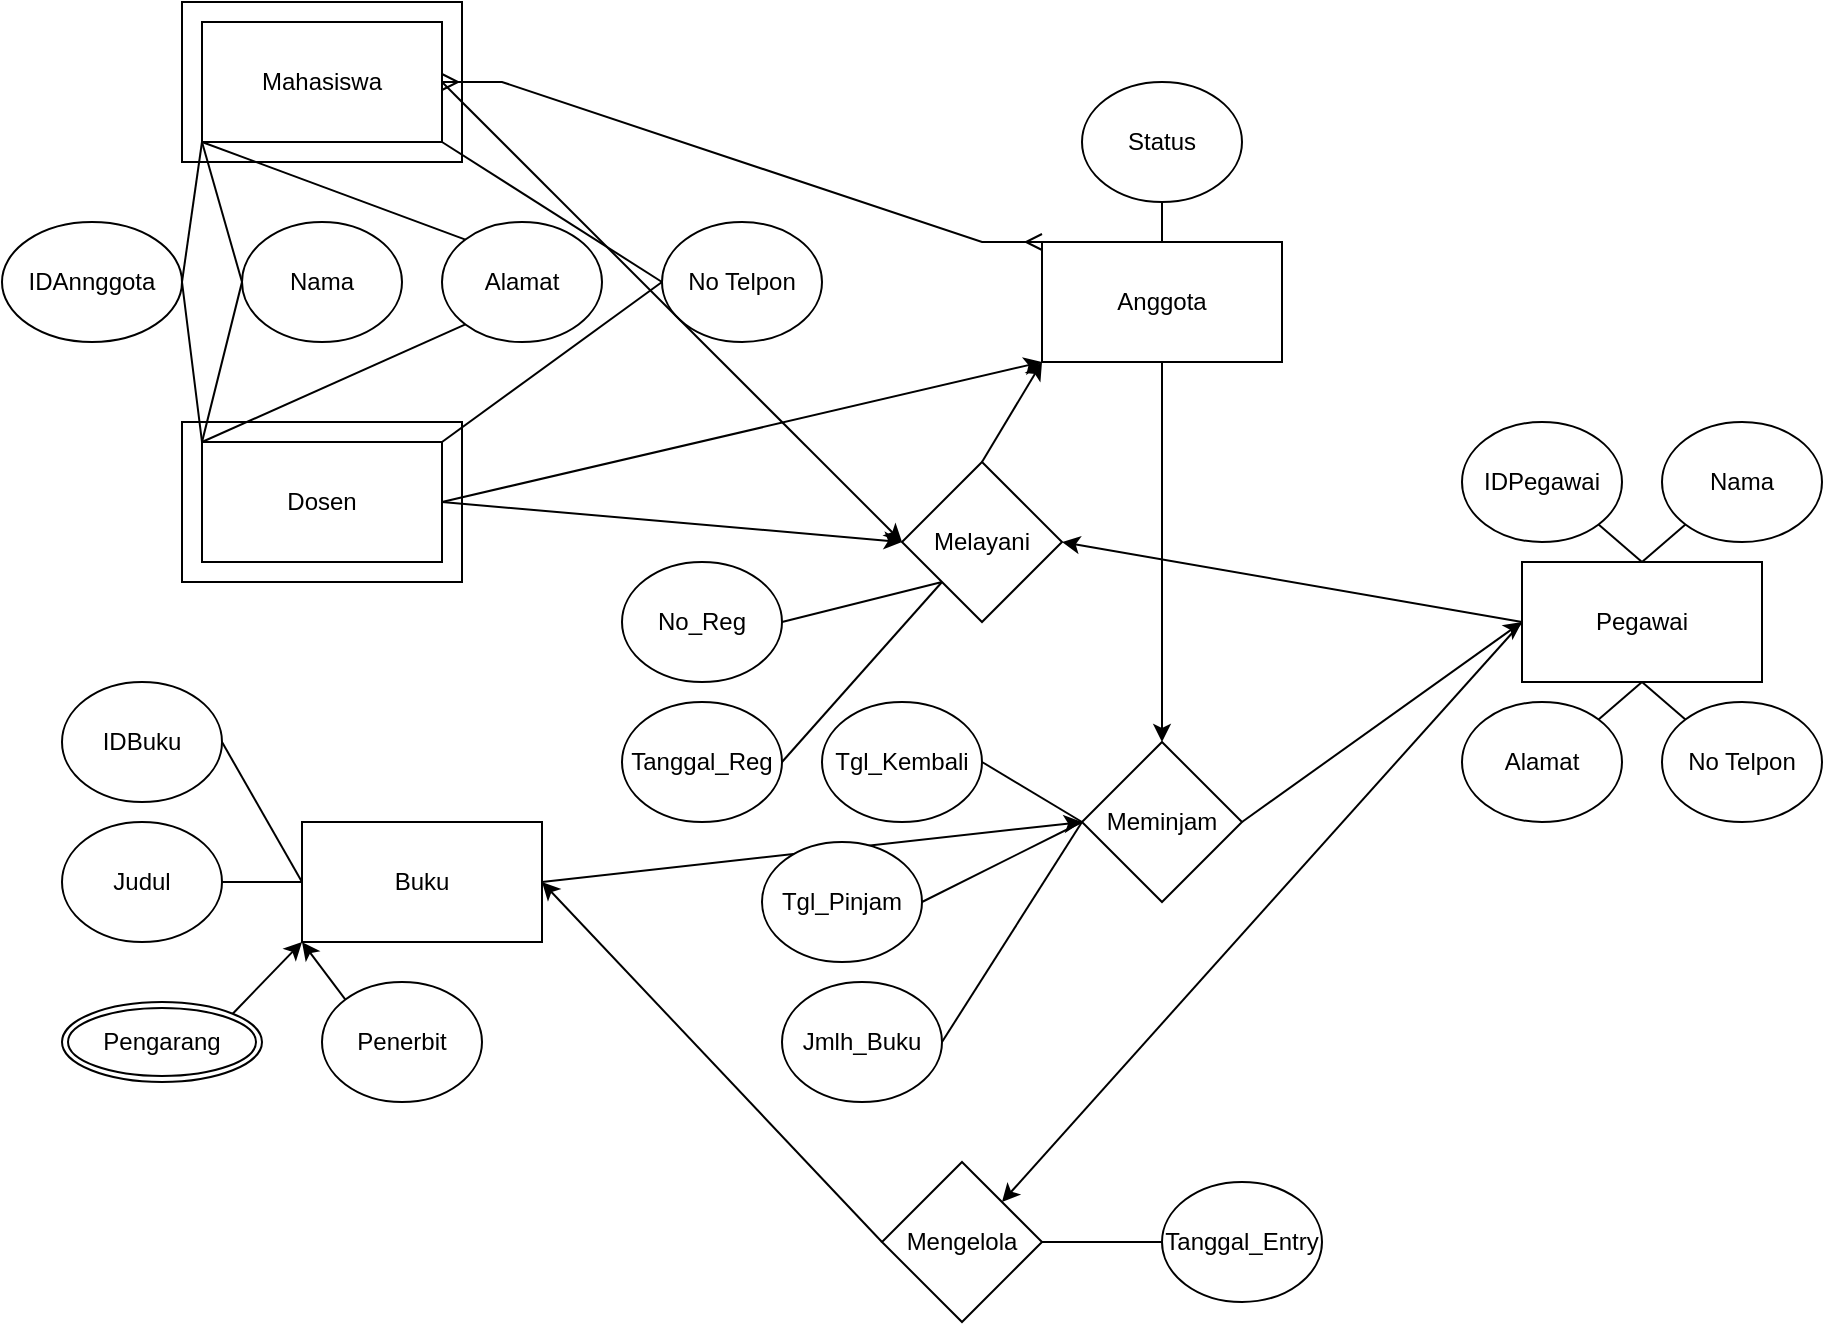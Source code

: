 <mxfile version="24.7.12">
  <diagram name="Page-1" id="Xk5fTRZYXzfiinf3gOBg">
    <mxGraphModel dx="875" dy="549" grid="1" gridSize="10" guides="1" tooltips="1" connect="1" arrows="1" fold="1" page="1" pageScale="1" pageWidth="850" pageHeight="1100" math="0" shadow="0">
      <root>
        <mxCell id="0" />
        <mxCell id="1" parent="0" />
        <mxCell id="7FB4F0s5g6MZkallYVds-141" value="" style="rounded=0;whiteSpace=wrap;html=1;" vertex="1" parent="1">
          <mxGeometry x="100" y="210" width="140" height="80" as="geometry" />
        </mxCell>
        <mxCell id="7FB4F0s5g6MZkallYVds-140" value="" style="rounded=0;whiteSpace=wrap;html=1;" vertex="1" parent="1">
          <mxGeometry x="100" width="140" height="80" as="geometry" />
        </mxCell>
        <mxCell id="7FB4F0s5g6MZkallYVds-56" value="&lt;span style=&quot;font-weight: normal;&quot;&gt;No Telpon&lt;/span&gt;" style="ellipse;whiteSpace=wrap;html=1;fontStyle=1" vertex="1" parent="1">
          <mxGeometry x="340" y="110" width="80" height="60" as="geometry" />
        </mxCell>
        <mxCell id="7FB4F0s5g6MZkallYVds-57" value="Mahasiswa" style="rounded=0;whiteSpace=wrap;html=1;" vertex="1" parent="1">
          <mxGeometry x="110" y="10" width="120" height="60" as="geometry" />
        </mxCell>
        <mxCell id="7FB4F0s5g6MZkallYVds-58" value="Dosen" style="rounded=0;whiteSpace=wrap;html=1;" vertex="1" parent="1">
          <mxGeometry x="110" y="220" width="120" height="60" as="geometry" />
        </mxCell>
        <mxCell id="7FB4F0s5g6MZkallYVds-60" value="IDAnnggota" style="ellipse;whiteSpace=wrap;html=1;" vertex="1" parent="1">
          <mxGeometry x="10" y="110" width="90" height="60" as="geometry" />
        </mxCell>
        <mxCell id="7FB4F0s5g6MZkallYVds-61" value="" style="endArrow=none;html=1;rounded=0;entryX=0;entryY=1;entryDx=0;entryDy=0;exitX=1;exitY=0.5;exitDx=0;exitDy=0;" edge="1" parent="1" source="7FB4F0s5g6MZkallYVds-60" target="7FB4F0s5g6MZkallYVds-57">
          <mxGeometry width="50" height="50" relative="1" as="geometry">
            <mxPoint x="110" y="140" as="sourcePoint" />
            <mxPoint x="470" y="80" as="targetPoint" />
          </mxGeometry>
        </mxCell>
        <mxCell id="7FB4F0s5g6MZkallYVds-62" value="" style="endArrow=none;html=1;rounded=0;entryX=1;entryY=0.5;entryDx=0;entryDy=0;exitX=0;exitY=0;exitDx=0;exitDy=0;" edge="1" parent="1" source="7FB4F0s5g6MZkallYVds-58" target="7FB4F0s5g6MZkallYVds-60">
          <mxGeometry width="50" height="50" relative="1" as="geometry">
            <mxPoint x="120" y="150" as="sourcePoint" />
            <mxPoint x="120" y="80" as="targetPoint" />
          </mxGeometry>
        </mxCell>
        <mxCell id="7FB4F0s5g6MZkallYVds-63" value="&lt;span style=&quot;font-weight: normal;&quot;&gt;Nama&lt;/span&gt;" style="ellipse;whiteSpace=wrap;html=1;fontStyle=1" vertex="1" parent="1">
          <mxGeometry x="130" y="110" width="80" height="60" as="geometry" />
        </mxCell>
        <mxCell id="7FB4F0s5g6MZkallYVds-64" value="" style="endArrow=none;html=1;rounded=0;exitX=0;exitY=0.5;exitDx=0;exitDy=0;entryX=0;entryY=1;entryDx=0;entryDy=0;" edge="1" parent="1" source="7FB4F0s5g6MZkallYVds-63" target="7FB4F0s5g6MZkallYVds-57">
          <mxGeometry width="50" height="50" relative="1" as="geometry">
            <mxPoint x="420" y="130" as="sourcePoint" />
            <mxPoint x="470" y="80" as="targetPoint" />
          </mxGeometry>
        </mxCell>
        <mxCell id="7FB4F0s5g6MZkallYVds-65" value="" style="endArrow=none;html=1;rounded=0;exitX=0;exitY=0.5;exitDx=0;exitDy=0;entryX=0;entryY=0;entryDx=0;entryDy=0;" edge="1" parent="1" source="7FB4F0s5g6MZkallYVds-63" target="7FB4F0s5g6MZkallYVds-58">
          <mxGeometry width="50" height="50" relative="1" as="geometry">
            <mxPoint x="180" y="120" as="sourcePoint" />
            <mxPoint x="120" y="80" as="targetPoint" />
          </mxGeometry>
        </mxCell>
        <mxCell id="7FB4F0s5g6MZkallYVds-67" value="&lt;span style=&quot;font-weight: normal;&quot;&gt;Alamat&lt;/span&gt;" style="ellipse;whiteSpace=wrap;html=1;fontStyle=1" vertex="1" parent="1">
          <mxGeometry x="230" y="110" width="80" height="60" as="geometry" />
        </mxCell>
        <mxCell id="7FB4F0s5g6MZkallYVds-68" value="" style="endArrow=none;html=1;rounded=0;entryX=0;entryY=1;entryDx=0;entryDy=0;exitX=0;exitY=0;exitDx=0;exitDy=0;" edge="1" parent="1" source="7FB4F0s5g6MZkallYVds-58" target="7FB4F0s5g6MZkallYVds-67">
          <mxGeometry width="50" height="50" relative="1" as="geometry">
            <mxPoint x="420" y="130" as="sourcePoint" />
            <mxPoint x="470" y="80" as="targetPoint" />
          </mxGeometry>
        </mxCell>
        <mxCell id="7FB4F0s5g6MZkallYVds-69" value="" style="endArrow=none;html=1;rounded=0;entryX=0;entryY=0;entryDx=0;entryDy=0;exitX=0;exitY=1;exitDx=0;exitDy=0;" edge="1" parent="1" source="7FB4F0s5g6MZkallYVds-57" target="7FB4F0s5g6MZkallYVds-67">
          <mxGeometry width="50" height="50" relative="1" as="geometry">
            <mxPoint x="300" y="40" as="sourcePoint" />
            <mxPoint x="251" y="171" as="targetPoint" />
          </mxGeometry>
        </mxCell>
        <mxCell id="7FB4F0s5g6MZkallYVds-70" value="Anggota" style="rounded=0;whiteSpace=wrap;html=1;" vertex="1" parent="1">
          <mxGeometry x="530" y="120" width="120" height="60" as="geometry" />
        </mxCell>
        <mxCell id="7FB4F0s5g6MZkallYVds-72" value="" style="endArrow=classic;html=1;rounded=0;exitX=1;exitY=0.5;exitDx=0;exitDy=0;entryX=0;entryY=1;entryDx=0;entryDy=0;" edge="1" parent="1" source="7FB4F0s5g6MZkallYVds-58" target="7FB4F0s5g6MZkallYVds-70">
          <mxGeometry width="50" height="50" relative="1" as="geometry">
            <mxPoint x="240" y="50" as="sourcePoint" />
            <mxPoint x="360" y="120" as="targetPoint" />
          </mxGeometry>
        </mxCell>
        <mxCell id="7FB4F0s5g6MZkallYVds-73" value="" style="endArrow=none;html=1;rounded=0;exitX=0;exitY=0.5;exitDx=0;exitDy=0;entryX=1;entryY=1;entryDx=0;entryDy=0;" edge="1" parent="1" source="7FB4F0s5g6MZkallYVds-56" target="7FB4F0s5g6MZkallYVds-57">
          <mxGeometry width="50" height="50" relative="1" as="geometry">
            <mxPoint x="420" y="130" as="sourcePoint" />
            <mxPoint x="470" y="80" as="targetPoint" />
          </mxGeometry>
        </mxCell>
        <mxCell id="7FB4F0s5g6MZkallYVds-74" value="" style="endArrow=none;html=1;rounded=0;exitX=0;exitY=0.5;exitDx=0;exitDy=0;entryX=1;entryY=0;entryDx=0;entryDy=0;" edge="1" parent="1" source="7FB4F0s5g6MZkallYVds-56" target="7FB4F0s5g6MZkallYVds-58">
          <mxGeometry width="50" height="50" relative="1" as="geometry">
            <mxPoint x="350" y="150" as="sourcePoint" />
            <mxPoint x="240" y="80" as="targetPoint" />
          </mxGeometry>
        </mxCell>
        <mxCell id="7FB4F0s5g6MZkallYVds-75" value="&lt;span style=&quot;font-weight: normal;&quot;&gt;Status&lt;/span&gt;" style="ellipse;whiteSpace=wrap;html=1;fontStyle=1" vertex="1" parent="1">
          <mxGeometry x="550" y="40" width="80" height="60" as="geometry" />
        </mxCell>
        <mxCell id="7FB4F0s5g6MZkallYVds-77" value="" style="endArrow=none;html=1;rounded=0;exitX=0.5;exitY=1;exitDx=0;exitDy=0;entryX=0.5;entryY=0;entryDx=0;entryDy=0;" edge="1" parent="1" source="7FB4F0s5g6MZkallYVds-75" target="7FB4F0s5g6MZkallYVds-70">
          <mxGeometry width="50" height="50" relative="1" as="geometry">
            <mxPoint x="1000" y="30" as="sourcePoint" />
            <mxPoint x="630" y="20" as="targetPoint" />
          </mxGeometry>
        </mxCell>
        <mxCell id="7FB4F0s5g6MZkallYVds-79" value="Buku" style="rounded=0;whiteSpace=wrap;html=1;" vertex="1" parent="1">
          <mxGeometry x="160" y="410" width="120" height="60" as="geometry" />
        </mxCell>
        <mxCell id="7FB4F0s5g6MZkallYVds-80" value="&lt;span style=&quot;font-weight: normal;&quot;&gt;Judul&lt;/span&gt;" style="ellipse;whiteSpace=wrap;html=1;fontStyle=1" vertex="1" parent="1">
          <mxGeometry x="40" y="410" width="80" height="60" as="geometry" />
        </mxCell>
        <mxCell id="7FB4F0s5g6MZkallYVds-81" value="" style="endArrow=none;html=1;rounded=0;exitX=1;exitY=0.5;exitDx=0;exitDy=0;entryX=0;entryY=0.5;entryDx=0;entryDy=0;" edge="1" parent="1" source="7FB4F0s5g6MZkallYVds-80" target="7FB4F0s5g6MZkallYVds-79">
          <mxGeometry width="50" height="50" relative="1" as="geometry">
            <mxPoint x="410" y="320" as="sourcePoint" />
            <mxPoint x="460" y="270" as="targetPoint" />
            <Array as="points">
              <mxPoint x="150" y="440" />
            </Array>
          </mxGeometry>
        </mxCell>
        <mxCell id="7FB4F0s5g6MZkallYVds-84" value="&lt;span style=&quot;font-weight: normal;&quot;&gt;IDBuku&lt;/span&gt;" style="ellipse;whiteSpace=wrap;html=1;fontStyle=1" vertex="1" parent="1">
          <mxGeometry x="40" y="340" width="80" height="60" as="geometry" />
        </mxCell>
        <mxCell id="7FB4F0s5g6MZkallYVds-85" value="" style="endArrow=none;html=1;rounded=0;exitX=1;exitY=0.5;exitDx=0;exitDy=0;entryX=0;entryY=0.5;entryDx=0;entryDy=0;" edge="1" parent="1" source="7FB4F0s5g6MZkallYVds-84" target="7FB4F0s5g6MZkallYVds-79">
          <mxGeometry width="50" height="50" relative="1" as="geometry">
            <mxPoint x="130" y="520" as="sourcePoint" />
            <mxPoint x="170" y="450" as="targetPoint" />
            <Array as="points" />
          </mxGeometry>
        </mxCell>
        <mxCell id="7FB4F0s5g6MZkallYVds-90" value="" style="endArrow=classic;html=1;rounded=0;exitX=1;exitY=0;exitDx=0;exitDy=0;entryX=0;entryY=1;entryDx=0;entryDy=0;" edge="1" parent="1" source="7FB4F0s5g6MZkallYVds-133" target="7FB4F0s5g6MZkallYVds-79">
          <mxGeometry width="50" height="50" relative="1" as="geometry">
            <mxPoint x="140" y="500" as="sourcePoint" />
            <mxPoint x="460" y="390" as="targetPoint" />
          </mxGeometry>
        </mxCell>
        <mxCell id="7FB4F0s5g6MZkallYVds-93" value="" style="endArrow=classic;html=1;rounded=0;exitX=0;exitY=0;exitDx=0;exitDy=0;entryX=0;entryY=1;entryDx=0;entryDy=0;" edge="1" parent="1" source="7FB4F0s5g6MZkallYVds-135" target="7FB4F0s5g6MZkallYVds-79">
          <mxGeometry width="50" height="50" relative="1" as="geometry">
            <mxPoint x="180" y="500" as="sourcePoint" />
            <mxPoint x="170" y="480" as="targetPoint" />
          </mxGeometry>
        </mxCell>
        <mxCell id="7FB4F0s5g6MZkallYVds-94" value="Pegawai" style="rounded=0;whiteSpace=wrap;html=1;" vertex="1" parent="1">
          <mxGeometry x="770" y="280" width="120" height="60" as="geometry" />
        </mxCell>
        <mxCell id="7FB4F0s5g6MZkallYVds-95" value="&lt;span style=&quot;font-weight: normal;&quot;&gt;IDPegawai&lt;/span&gt;" style="ellipse;whiteSpace=wrap;html=1;fontStyle=1" vertex="1" parent="1">
          <mxGeometry x="740" y="210" width="80" height="60" as="geometry" />
        </mxCell>
        <mxCell id="7FB4F0s5g6MZkallYVds-96" value="&lt;span style=&quot;font-weight: normal;&quot;&gt;Nama&lt;/span&gt;" style="ellipse;whiteSpace=wrap;html=1;fontStyle=1" vertex="1" parent="1">
          <mxGeometry x="840" y="210" width="80" height="60" as="geometry" />
        </mxCell>
        <mxCell id="7FB4F0s5g6MZkallYVds-97" value="&lt;span style=&quot;font-weight: normal;&quot;&gt;Alamat&lt;/span&gt;" style="ellipse;whiteSpace=wrap;html=1;fontStyle=1" vertex="1" parent="1">
          <mxGeometry x="740" y="350" width="80" height="60" as="geometry" />
        </mxCell>
        <mxCell id="7FB4F0s5g6MZkallYVds-98" value="&lt;span style=&quot;font-weight: normal;&quot;&gt;No Telpon&lt;/span&gt;" style="ellipse;whiteSpace=wrap;html=1;fontStyle=1" vertex="1" parent="1">
          <mxGeometry x="840" y="350" width="80" height="60" as="geometry" />
        </mxCell>
        <mxCell id="7FB4F0s5g6MZkallYVds-99" value="" style="endArrow=none;html=1;rounded=0;exitX=1;exitY=0;exitDx=0;exitDy=0;entryX=0.5;entryY=1;entryDx=0;entryDy=0;" edge="1" parent="1" source="7FB4F0s5g6MZkallYVds-97" target="7FB4F0s5g6MZkallYVds-94">
          <mxGeometry width="50" height="50" relative="1" as="geometry">
            <mxPoint x="810" y="330" as="sourcePoint" />
            <mxPoint x="830" y="330" as="targetPoint" />
          </mxGeometry>
        </mxCell>
        <mxCell id="7FB4F0s5g6MZkallYVds-100" value="" style="endArrow=none;html=1;rounded=0;exitX=0;exitY=0;exitDx=0;exitDy=0;entryX=0.5;entryY=1;entryDx=0;entryDy=0;" edge="1" parent="1" source="7FB4F0s5g6MZkallYVds-98" target="7FB4F0s5g6MZkallYVds-94">
          <mxGeometry width="50" height="50" relative="1" as="geometry">
            <mxPoint x="819" y="369" as="sourcePoint" />
            <mxPoint x="840" y="350" as="targetPoint" />
            <Array as="points" />
          </mxGeometry>
        </mxCell>
        <mxCell id="7FB4F0s5g6MZkallYVds-101" value="" style="endArrow=none;html=1;rounded=0;exitX=0.5;exitY=0;exitDx=0;exitDy=0;entryX=0;entryY=1;entryDx=0;entryDy=0;" edge="1" parent="1" source="7FB4F0s5g6MZkallYVds-94" target="7FB4F0s5g6MZkallYVds-96">
          <mxGeometry width="50" height="50" relative="1" as="geometry">
            <mxPoint x="819" y="369" as="sourcePoint" />
            <mxPoint x="840" y="350" as="targetPoint" />
          </mxGeometry>
        </mxCell>
        <mxCell id="7FB4F0s5g6MZkallYVds-102" value="" style="endArrow=none;html=1;rounded=0;exitX=0.5;exitY=0;exitDx=0;exitDy=0;entryX=1;entryY=1;entryDx=0;entryDy=0;" edge="1" parent="1" source="7FB4F0s5g6MZkallYVds-94" target="7FB4F0s5g6MZkallYVds-95">
          <mxGeometry width="50" height="50" relative="1" as="geometry">
            <mxPoint x="840" y="290" as="sourcePoint" />
            <mxPoint x="861" y="271" as="targetPoint" />
          </mxGeometry>
        </mxCell>
        <mxCell id="7FB4F0s5g6MZkallYVds-103" value="Meminjam" style="rhombus;whiteSpace=wrap;html=1;" vertex="1" parent="1">
          <mxGeometry x="550" y="370" width="80" height="80" as="geometry" />
        </mxCell>
        <mxCell id="7FB4F0s5g6MZkallYVds-104" value="" style="endArrow=classic;html=1;rounded=0;exitX=0.5;exitY=1;exitDx=0;exitDy=0;entryX=0.5;entryY=0;entryDx=0;entryDy=0;" edge="1" parent="1" source="7FB4F0s5g6MZkallYVds-70" target="7FB4F0s5g6MZkallYVds-103">
          <mxGeometry width="50" height="50" relative="1" as="geometry">
            <mxPoint x="410" y="360" as="sourcePoint" />
            <mxPoint x="460" y="310" as="targetPoint" />
          </mxGeometry>
        </mxCell>
        <mxCell id="7FB4F0s5g6MZkallYVds-105" value="" style="endArrow=classic;html=1;rounded=0;exitX=1;exitY=0.5;exitDx=0;exitDy=0;entryX=0;entryY=0.5;entryDx=0;entryDy=0;" edge="1" parent="1" source="7FB4F0s5g6MZkallYVds-79" target="7FB4F0s5g6MZkallYVds-103">
          <mxGeometry width="50" height="50" relative="1" as="geometry">
            <mxPoint x="410" y="360" as="sourcePoint" />
            <mxPoint x="460" y="310" as="targetPoint" />
          </mxGeometry>
        </mxCell>
        <mxCell id="7FB4F0s5g6MZkallYVds-106" value="" style="endArrow=classic;html=1;rounded=0;exitX=1;exitY=0.5;exitDx=0;exitDy=0;entryX=0;entryY=0.5;entryDx=0;entryDy=0;" edge="1" parent="1" source="7FB4F0s5g6MZkallYVds-103" target="7FB4F0s5g6MZkallYVds-94">
          <mxGeometry width="50" height="50" relative="1" as="geometry">
            <mxPoint x="410" y="360" as="sourcePoint" />
            <mxPoint x="460" y="310" as="targetPoint" />
          </mxGeometry>
        </mxCell>
        <mxCell id="7FB4F0s5g6MZkallYVds-107" value="Melayani" style="rhombus;whiteSpace=wrap;html=1;" vertex="1" parent="1">
          <mxGeometry x="460" y="230" width="80" height="80" as="geometry" />
        </mxCell>
        <mxCell id="7FB4F0s5g6MZkallYVds-110" value="" style="endArrow=classic;html=1;rounded=0;exitX=1;exitY=0.5;exitDx=0;exitDy=0;entryX=0;entryY=0.5;entryDx=0;entryDy=0;" edge="1" parent="1" source="7FB4F0s5g6MZkallYVds-57" target="7FB4F0s5g6MZkallYVds-107">
          <mxGeometry width="50" height="50" relative="1" as="geometry">
            <mxPoint x="240" y="50" as="sourcePoint" />
            <mxPoint x="470" y="120" as="targetPoint" />
          </mxGeometry>
        </mxCell>
        <mxCell id="7FB4F0s5g6MZkallYVds-112" value="" style="endArrow=classic;html=1;rounded=0;exitX=1;exitY=0.5;exitDx=0;exitDy=0;entryX=0;entryY=0.5;entryDx=0;entryDy=0;" edge="1" parent="1" source="7FB4F0s5g6MZkallYVds-58" target="7FB4F0s5g6MZkallYVds-107">
          <mxGeometry width="50" height="50" relative="1" as="geometry">
            <mxPoint x="250" y="60" as="sourcePoint" />
            <mxPoint x="480" y="290" as="targetPoint" />
          </mxGeometry>
        </mxCell>
        <mxCell id="7FB4F0s5g6MZkallYVds-113" value="" style="endArrow=classic;html=1;rounded=0;entryX=1;entryY=0.5;entryDx=0;entryDy=0;exitX=0;exitY=0.5;exitDx=0;exitDy=0;" edge="1" parent="1" source="7FB4F0s5g6MZkallYVds-94" target="7FB4F0s5g6MZkallYVds-107">
          <mxGeometry width="50" height="50" relative="1" as="geometry">
            <mxPoint x="690" y="320" as="sourcePoint" />
            <mxPoint x="700" y="330" as="targetPoint" />
          </mxGeometry>
        </mxCell>
        <mxCell id="7FB4F0s5g6MZkallYVds-114" value="" style="endArrow=classic;html=1;rounded=0;entryX=0;entryY=1;entryDx=0;entryDy=0;exitX=0.5;exitY=0;exitDx=0;exitDy=0;" edge="1" parent="1" source="7FB4F0s5g6MZkallYVds-107" target="7FB4F0s5g6MZkallYVds-70">
          <mxGeometry width="50" height="50" relative="1" as="geometry">
            <mxPoint x="550" y="210" as="sourcePoint" />
            <mxPoint x="550" y="280" as="targetPoint" />
          </mxGeometry>
        </mxCell>
        <mxCell id="7FB4F0s5g6MZkallYVds-115" value="&lt;span style=&quot;font-weight: normal;&quot;&gt;No_Reg&lt;/span&gt;" style="ellipse;whiteSpace=wrap;html=1;fontStyle=1" vertex="1" parent="1">
          <mxGeometry x="320" y="280" width="80" height="60" as="geometry" />
        </mxCell>
        <mxCell id="7FB4F0s5g6MZkallYVds-116" value="&lt;span style=&quot;font-weight: normal;&quot;&gt;Tanggal_Reg&lt;/span&gt;" style="ellipse;whiteSpace=wrap;html=1;fontStyle=1" vertex="1" parent="1">
          <mxGeometry x="320" y="350" width="80" height="60" as="geometry" />
        </mxCell>
        <mxCell id="7FB4F0s5g6MZkallYVds-117" value="" style="endArrow=none;html=1;rounded=0;exitX=1;exitY=0.5;exitDx=0;exitDy=0;entryX=0;entryY=1;entryDx=0;entryDy=0;" edge="1" parent="1" source="7FB4F0s5g6MZkallYVds-115" target="7FB4F0s5g6MZkallYVds-107">
          <mxGeometry width="50" height="50" relative="1" as="geometry">
            <mxPoint x="410" y="320" as="sourcePoint" />
            <mxPoint x="460" y="270" as="targetPoint" />
          </mxGeometry>
        </mxCell>
        <mxCell id="7FB4F0s5g6MZkallYVds-118" value="" style="endArrow=none;html=1;rounded=0;exitX=1;exitY=0.5;exitDx=0;exitDy=0;entryX=0;entryY=1;entryDx=0;entryDy=0;" edge="1" parent="1" source="7FB4F0s5g6MZkallYVds-116" target="7FB4F0s5g6MZkallYVds-107">
          <mxGeometry width="50" height="50" relative="1" as="geometry">
            <mxPoint x="410" y="320" as="sourcePoint" />
            <mxPoint x="510" y="300" as="targetPoint" />
          </mxGeometry>
        </mxCell>
        <mxCell id="7FB4F0s5g6MZkallYVds-119" value="Mengelola" style="rhombus;whiteSpace=wrap;html=1;" vertex="1" parent="1">
          <mxGeometry x="450" y="580" width="80" height="80" as="geometry" />
        </mxCell>
        <mxCell id="7FB4F0s5g6MZkallYVds-121" value="" style="endArrow=classic;html=1;rounded=0;exitX=0;exitY=0.5;exitDx=0;exitDy=0;entryX=1;entryY=0.5;entryDx=0;entryDy=0;" edge="1" parent="1" source="7FB4F0s5g6MZkallYVds-119" target="7FB4F0s5g6MZkallYVds-79">
          <mxGeometry width="50" height="50" relative="1" as="geometry">
            <mxPoint x="290" y="450" as="sourcePoint" />
            <mxPoint x="550" y="380" as="targetPoint" />
          </mxGeometry>
        </mxCell>
        <mxCell id="7FB4F0s5g6MZkallYVds-122" value="" style="endArrow=classic;html=1;rounded=0;exitX=0;exitY=0.5;exitDx=0;exitDy=0;entryX=1;entryY=0;entryDx=0;entryDy=0;" edge="1" parent="1" source="7FB4F0s5g6MZkallYVds-94" target="7FB4F0s5g6MZkallYVds-119">
          <mxGeometry width="50" height="50" relative="1" as="geometry">
            <mxPoint x="590" y="340" as="sourcePoint" />
            <mxPoint x="700" y="330" as="targetPoint" />
          </mxGeometry>
        </mxCell>
        <mxCell id="7FB4F0s5g6MZkallYVds-123" value="&lt;span style=&quot;font-weight: normal;&quot;&gt;Tanggal_Entry&lt;/span&gt;" style="ellipse;whiteSpace=wrap;html=1;fontStyle=1" vertex="1" parent="1">
          <mxGeometry x="590" y="590" width="80" height="60" as="geometry" />
        </mxCell>
        <mxCell id="7FB4F0s5g6MZkallYVds-124" value="" style="endArrow=none;html=1;rounded=0;exitX=1;exitY=0.5;exitDx=0;exitDy=0;entryX=0;entryY=0.5;entryDx=0;entryDy=0;" edge="1" parent="1" source="7FB4F0s5g6MZkallYVds-119" target="7FB4F0s5g6MZkallYVds-123">
          <mxGeometry width="50" height="50" relative="1" as="geometry">
            <mxPoint x="440" y="465" as="sourcePoint" />
            <mxPoint x="490" y="365" as="targetPoint" />
          </mxGeometry>
        </mxCell>
        <mxCell id="7FB4F0s5g6MZkallYVds-130" value="&lt;span style=&quot;font-weight: 400;&quot;&gt;Tgl_P&lt;/span&gt;&lt;span style=&quot;color: rgba(0, 0, 0, 0); font-family: monospace; font-size: 0px; font-weight: 400; text-align: start; text-wrap: nowrap;&quot;&gt;%3CmxGraphModel%3E%3Croot%3E%3CmxCell%20id%3D%220%22%2F%3E%3CmxCell%20id%3D%221%22%20parent%3D%220%22%2F%3E%3CmxCell%20id%3D%222%22%20value%3D%22%26lt%3Bspan%20style%3D%26quot%3Bfont-weight%3A%20normal%3B%26quot%3B%26gt%3BTanggal_Reg%26lt%3B%2Fspan%26gt%3B%22%20style%3D%22ellipse%3BwhiteSpace%3Dwrap%3Bhtml%3D1%3BfontStyle%3D1%22%20vertex%3D%221%22%20parent%3D%221%22%3E%3CmxGeometry%20x%3D%22320%22%20y%3D%22350%22%20width%3D%2280%22%20height%3D%2260%22%20as%3D%22geometry%22%2F%3E%3C%2FmxCell%3E%3C%2Froot%3E%3C%2FmxGraphModel%3E&lt;/span&gt;&lt;span style=&quot;font-weight: 400;&quot;&gt;injam&lt;/span&gt;&lt;span style=&quot;color: rgba(0, 0, 0, 0); font-family: monospace; font-size: 0px; font-weight: 400; text-align: start; text-wrap: nowrap;&quot;&gt;%3CmxGraphModel%3E%3Croot%3E%3CmxCell%20id%3D%220%22%2F%3E%3CmxCell%20id%3D%221%22%20parent%3D%220%22%2F%3E%3CmxCell%20id%3D%222%22%20value%3D%22%26lt%3Bspan%20style%3D%26quot%3Bfont-weight%3A%20normal%3B%26quot%3B%26gt%3BTanggal_Reg%26lt%3B%2Fspan%26gt%3B%22%20style%3D%22ellipse%3BwhiteSpace%3Dwrap%3Bhtml%3D1%3BfontStyle%3D1%22%20vertex%3D%221%22%20parent%3D%221%22%3E%3CmxGeometry%20x%3D%22320%22%20y%3D%22350%22%20width%3D%2280%22%20height%3D%2260%22%20as%3D%22geometry%22%2F%3E%3C%2FmxCell%3E%3C%2Froot%3E%3C%2FmxGraphModel%3E&lt;/span&gt;" style="ellipse;whiteSpace=wrap;html=1;fontStyle=1" vertex="1" parent="1">
          <mxGeometry x="390" y="420" width="80" height="60" as="geometry" />
        </mxCell>
        <mxCell id="7FB4F0s5g6MZkallYVds-131" value="&lt;span style=&quot;font-weight: 400;&quot;&gt;Tgl_Kembali&lt;/span&gt;&lt;span style=&quot;background-color: initial; text-wrap: nowrap; color: rgba(0, 0, 0, 0); font-family: monospace; font-size: 0px; font-weight: 400; text-align: start;&quot;&gt;%3CmxGraphModel%3E%3Croot%3E%3CmxCell%20id%3D%220%22%2F%3E%3CmxCell%20id%3D%221%22%20parent%3D%220%22%2F%3E%3CmxCell%20id%3D%222%22%20value%3D%22%26lt%3Bspan%20style%3D%26quot%3Bfont-weight%3A%20normal%3B%26quot%3B%26gt%3BTanggal_Reg%26lt%3B%2Fspan%26gt%3B%22%20style%3D%22ellipse%3BwhiteSpace%3Dwrap%3Bhtml%3D1%3BfontStyle%3D1%22%20vertex%3D%221%22%20parent%3D%221%22%3E%3CmxGeometry%20x%3D%22320%22%20y%3D%22350%22%20width%3D%2280%22%20height%3D%2260%22%20as%3D%22geometry%22%2F%3E%3C%2FmxCell%3E%3C%2Froot%3E%3C%2FmxGraphModel&lt;/span&gt;&lt;span style=&quot;background-color: initial; text-wrap: nowrap; color: rgba(0, 0, 0, 0); font-family: monospace; font-size: 0px; font-weight: 400; text-align: start;&quot;&gt;3CmxGraphModel%3E%3Croot%3E%3CmxCell%20id%3D%220%22%2F%3E%3CmxCell%20id%3D%221%22%20parent%3D%220%22%2F%3E%3CmxCell%20id%3D%222%22%20value%3D%22%26lt%3Bspan%20style%3D%26quot%3Bfont-weight%3A%20normal%3B%26quot%3B%26gt%3BTanggal_Reg%26lt%3B%2Fspan%26gt%3B%22%20style%3D%22ellipse%3BwhiteSpace%3Dwrap%3Bhtml%3D1%3BfontStyle%3D1%22%20vertex%3D%221%22%20parent%3D%221%22%3E%3CmxGeometry%20x%3D%22320%22%20y%3D%22350%22%20width%3D%2280%22%20height%3D%2260%22%20as%3D%22geometry%22%2F%3E%3C%2FmxCell%3E%3C%2Froot%3E%3C%2FmxGraphModel%3E&lt;/span&gt;" style="ellipse;whiteSpace=wrap;html=1;fontStyle=1" vertex="1" parent="1">
          <mxGeometry x="420" y="350" width="80" height="60" as="geometry" />
        </mxCell>
        <mxCell id="7FB4F0s5g6MZkallYVds-132" value="&lt;span style=&quot;font-weight: 400;&quot;&gt;Jmlh_Buku&lt;/span&gt;" style="ellipse;whiteSpace=wrap;html=1;fontStyle=1" vertex="1" parent="1">
          <mxGeometry x="400" y="490" width="80" height="60" as="geometry" />
        </mxCell>
        <mxCell id="7FB4F0s5g6MZkallYVds-133" value="Pengarang" style="ellipse;shape=doubleEllipse;margin=3;whiteSpace=wrap;html=1;align=center;" vertex="1" parent="1">
          <mxGeometry x="40" y="500" width="100" height="40" as="geometry" />
        </mxCell>
        <mxCell id="7FB4F0s5g6MZkallYVds-135" value="&lt;span style=&quot;font-weight: normal;&quot;&gt;Penerbit&lt;/span&gt;" style="ellipse;whiteSpace=wrap;html=1;fontStyle=1" vertex="1" parent="1">
          <mxGeometry x="170" y="490" width="80" height="60" as="geometry" />
        </mxCell>
        <mxCell id="7FB4F0s5g6MZkallYVds-137" value="" style="endArrow=none;html=1;rounded=0;exitX=1;exitY=0.5;exitDx=0;exitDy=0;entryX=0;entryY=0.5;entryDx=0;entryDy=0;" edge="1" parent="1" source="7FB4F0s5g6MZkallYVds-131" target="7FB4F0s5g6MZkallYVds-103">
          <mxGeometry width="50" height="50" relative="1" as="geometry">
            <mxPoint x="360" y="430" as="sourcePoint" />
            <mxPoint x="410" y="330" as="targetPoint" />
          </mxGeometry>
        </mxCell>
        <mxCell id="7FB4F0s5g6MZkallYVds-138" value="" style="endArrow=none;html=1;rounded=0;exitX=1;exitY=0.5;exitDx=0;exitDy=0;entryX=0;entryY=0.5;entryDx=0;entryDy=0;" edge="1" parent="1" source="7FB4F0s5g6MZkallYVds-130" target="7FB4F0s5g6MZkallYVds-103">
          <mxGeometry width="50" height="50" relative="1" as="geometry">
            <mxPoint x="465" y="390" as="sourcePoint" />
            <mxPoint x="480" y="380" as="targetPoint" />
          </mxGeometry>
        </mxCell>
        <mxCell id="7FB4F0s5g6MZkallYVds-139" value="" style="endArrow=none;html=1;rounded=0;exitX=1;exitY=0.5;exitDx=0;exitDy=0;entryX=0;entryY=0.5;entryDx=0;entryDy=0;" edge="1" parent="1" source="7FB4F0s5g6MZkallYVds-132" target="7FB4F0s5g6MZkallYVds-103">
          <mxGeometry width="50" height="50" relative="1" as="geometry">
            <mxPoint x="460" y="460" as="sourcePoint" />
            <mxPoint x="480" y="380" as="targetPoint" />
          </mxGeometry>
        </mxCell>
        <mxCell id="7FB4F0s5g6MZkallYVds-144" value="" style="edgeStyle=entityRelationEdgeStyle;fontSize=12;html=1;endArrow=ERmany;startArrow=ERmany;rounded=0;exitX=1;exitY=0.5;exitDx=0;exitDy=0;entryX=0;entryY=0;entryDx=0;entryDy=0;" edge="1" parent="1" source="7FB4F0s5g6MZkallYVds-57" target="7FB4F0s5g6MZkallYVds-70">
          <mxGeometry width="100" height="100" relative="1" as="geometry">
            <mxPoint x="240" y="40" as="sourcePoint" />
            <mxPoint x="470" y="260" as="targetPoint" />
          </mxGeometry>
        </mxCell>
      </root>
    </mxGraphModel>
  </diagram>
</mxfile>
